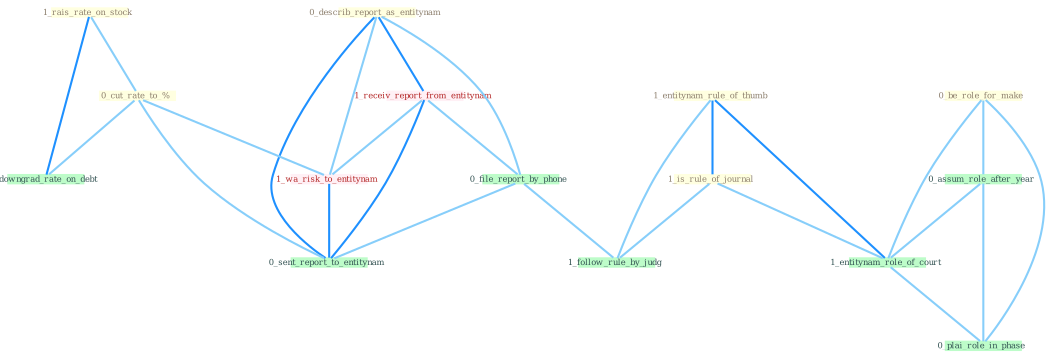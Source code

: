 Graph G{ 
    node
    [shape=polygon,style=filled,width=.5,height=.06,color="#BDFCC9",fixedsize=true,fontsize=4,
    fontcolor="#2f4f4f"];
    {node
    [color="#ffffe0", fontcolor="#8b7d6b"] "1_rais_rate_on_stock " "0_describ_report_as_entitynam " "1_entitynam_rule_of_thumb " "1_is_rule_of_journal " "0_cut_rate_to_% " "0_be_role_for_make "}
{node [color="#fff0f5", fontcolor="#b22222"] "1_receiv_report_from_entitynam " "1_wa_risk_to_entitynam "}
edge [color="#B0E2FF"];

	"1_rais_rate_on_stock " -- "0_cut_rate_to_% " [w="1", color="#87cefa" ];
	"1_rais_rate_on_stock " -- "1_downgrad_rate_on_debt " [w="2", color="#1e90ff" , len=0.8];
	"0_describ_report_as_entitynam " -- "1_receiv_report_from_entitynam " [w="2", color="#1e90ff" , len=0.8];
	"0_describ_report_as_entitynam " -- "0_file_report_by_phone " [w="1", color="#87cefa" ];
	"0_describ_report_as_entitynam " -- "1_wa_risk_to_entitynam " [w="1", color="#87cefa" ];
	"0_describ_report_as_entitynam " -- "0_sent_report_to_entitynam " [w="2", color="#1e90ff" , len=0.8];
	"1_entitynam_rule_of_thumb " -- "1_is_rule_of_journal " [w="2", color="#1e90ff" , len=0.8];
	"1_entitynam_rule_of_thumb " -- "1_entitynam_role_of_court " [w="2", color="#1e90ff" , len=0.8];
	"1_entitynam_rule_of_thumb " -- "1_follow_rule_by_judg " [w="1", color="#87cefa" ];
	"1_is_rule_of_journal " -- "1_entitynam_role_of_court " [w="1", color="#87cefa" ];
	"1_is_rule_of_journal " -- "1_follow_rule_by_judg " [w="1", color="#87cefa" ];
	"0_cut_rate_to_% " -- "1_downgrad_rate_on_debt " [w="1", color="#87cefa" ];
	"0_cut_rate_to_% " -- "1_wa_risk_to_entitynam " [w="1", color="#87cefa" ];
	"0_cut_rate_to_% " -- "0_sent_report_to_entitynam " [w="1", color="#87cefa" ];
	"0_be_role_for_make " -- "0_assum_role_after_year " [w="1", color="#87cefa" ];
	"0_be_role_for_make " -- "1_entitynam_role_of_court " [w="1", color="#87cefa" ];
	"0_be_role_for_make " -- "0_plai_role_in_phase " [w="1", color="#87cefa" ];
	"1_receiv_report_from_entitynam " -- "0_file_report_by_phone " [w="1", color="#87cefa" ];
	"1_receiv_report_from_entitynam " -- "1_wa_risk_to_entitynam " [w="1", color="#87cefa" ];
	"1_receiv_report_from_entitynam " -- "0_sent_report_to_entitynam " [w="2", color="#1e90ff" , len=0.8];
	"0_assum_role_after_year " -- "1_entitynam_role_of_court " [w="1", color="#87cefa" ];
	"0_assum_role_after_year " -- "0_plai_role_in_phase " [w="1", color="#87cefa" ];
	"1_entitynam_role_of_court " -- "0_plai_role_in_phase " [w="1", color="#87cefa" ];
	"0_file_report_by_phone " -- "1_follow_rule_by_judg " [w="1", color="#87cefa" ];
	"0_file_report_by_phone " -- "0_sent_report_to_entitynam " [w="1", color="#87cefa" ];
	"1_wa_risk_to_entitynam " -- "0_sent_report_to_entitynam " [w="2", color="#1e90ff" , len=0.8];
}
